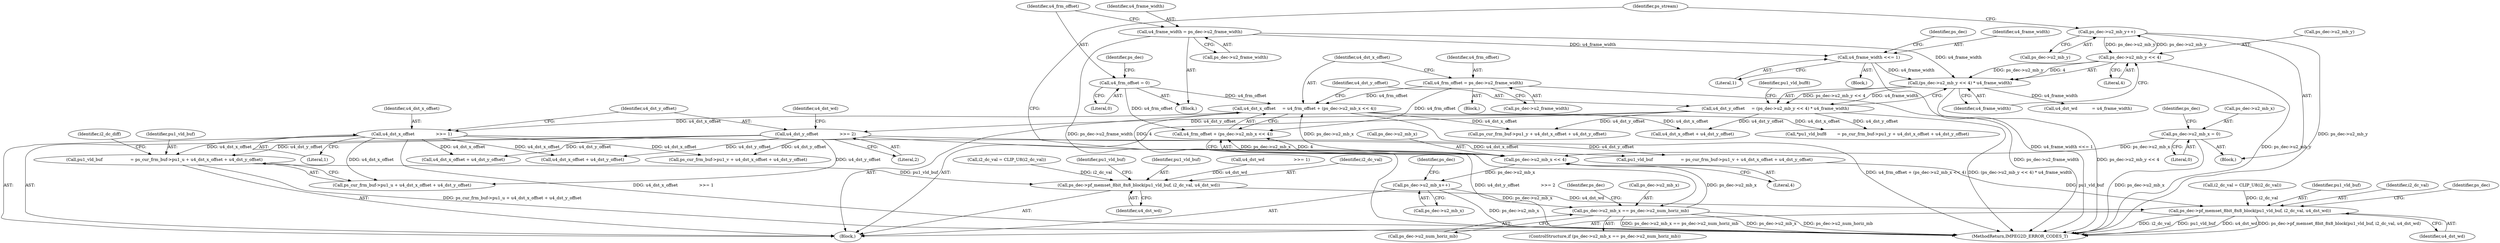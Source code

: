 digraph "0_Android_ffab15eb80630dc799eb410855c93525b75233c3_1@integer" {
"1000301" [label="(Call,pu1_vld_buf                     = ps_cur_frm_buf->pu1_u + u4_dst_x_offset + u4_dst_y_offset)"];
"1000292" [label="(Call,u4_dst_x_offset                >>= 1)"];
"1000172" [label="(Call,u4_dst_x_offset     = u4_frm_offset + (ps_dec->u2_mb_x << 4))"];
"1000140" [label="(Call,u4_frm_offset = 0)"];
"1000160" [label="(Call,u4_frm_offset = ps_dec->u2_frame_width)"];
"1000176" [label="(Call,ps_dec->u2_mb_x << 4)"];
"1000408" [label="(Call,ps_dec->u2_mb_x = 0)"];
"1000400" [label="(Call,ps_dec->u2_mb_x == ps_dec->u2_num_horiz_mb)"];
"1000379" [label="(Call,ps_dec->u2_mb_x++)"];
"1000295" [label="(Call,u4_dst_y_offset                >>= 2)"];
"1000182" [label="(Call,u4_dst_y_offset     = (ps_dec->u2_mb_y << 4) * u4_frame_width)"];
"1000184" [label="(Call,(ps_dec->u2_mb_y << 4) * u4_frame_width)"];
"1000185" [label="(Call,ps_dec->u2_mb_y << 4)"];
"1000413" [label="(Call,ps_dec->u2_mb_y++)"];
"1000150" [label="(Call,u4_frame_width <<= 1)"];
"1000134" [label="(Call,u4_frame_width = ps_dec->u2_frame_width)"];
"1000334" [label="(Call,ps_dec->pf_memset_8bit_8x8_block(pu1_vld_buf, i2_dc_val, u4_dst_wd))"];
"1000371" [label="(Call,ps_dec->pf_memset_8bit_8x8_block(pu1_vld_buf, i2_dc_val, u4_dst_wd))"];
"1000136" [label="(Call,ps_dec->u2_frame_width)"];
"1000183" [label="(Identifier,u4_dst_y_offset)"];
"1000438" [label="(MethodReturn,IMPEG2D_ERROR_CODES_T)"];
"1000339" [label="(Identifier,pu1_vld_buf)"];
"1000408" [label="(Call,ps_dec->u2_mb_x = 0)"];
"1000174" [label="(Call,u4_frm_offset + (ps_dec->u2_mb_x << 4))"];
"1000193" [label="(Identifier,pu1_vld_buf8)"];
"1000186" [label="(Call,ps_dec->u2_mb_y)"];
"1000335" [label="(Identifier,pu1_vld_buf)"];
"1000142" [label="(Literal,0)"];
"1000372" [label="(Identifier,pu1_vld_buf)"];
"1000292" [label="(Call,u4_dst_x_offset                >>= 1)"];
"1000296" [label="(Identifier,u4_dst_y_offset)"];
"1000176" [label="(Call,ps_dec->u2_mb_x << 4)"];
"1000173" [label="(Identifier,u4_dst_x_offset)"];
"1000344" [label="(Call,u4_dst_x_offset + u4_dst_y_offset)"];
"1000412" [label="(Literal,0)"];
"1000415" [label="(Identifier,ps_dec)"];
"1000418" [label="(Identifier,ps_stream)"];
"1000190" [label="(Identifier,u4_frame_width)"];
"1000298" [label="(Call,u4_dst_wd                      >>= 1)"];
"1000334" [label="(Call,ps_dec->pf_memset_8bit_8x8_block(pu1_vld_buf, i2_dc_val, u4_dst_wd))"];
"1000400" [label="(Call,ps_dec->u2_mb_x == ps_dec->u2_num_horiz_mb)"];
"1000399" [label="(ControlStructure,if (ps_dec->u2_mb_x == ps_dec->u2_num_horiz_mb))"];
"1000134" [label="(Call,u4_frame_width = ps_dec->u2_frame_width)"];
"1000202" [label="(Call,u4_dst_wd           = u4_frame_width)"];
"1000404" [label="(Call,ps_dec->u2_num_horiz_mb)"];
"1000161" [label="(Identifier,u4_frm_offset)"];
"1000180" [label="(Literal,4)"];
"1000149" [label="(Block,)"];
"1000151" [label="(Identifier,u4_frame_width)"];
"1000374" [label="(Identifier,u4_dst_wd)"];
"1000192" [label="(Call,*pu1_vld_buf8        = ps_cur_frm_buf->pu1_y + u4_dst_x_offset + u4_dst_y_offset)"];
"1000159" [label="(Block,)"];
"1000373" [label="(Identifier,i2_dc_val)"];
"1000377" [label="(Identifier,ps_dec)"];
"1000162" [label="(Call,ps_dec->u2_frame_width)"];
"1000297" [label="(Literal,2)"];
"1000409" [label="(Call,ps_dec->u2_mb_x)"];
"1000194" [label="(Call,ps_cur_frm_buf->pu1_y + u4_dst_x_offset + u4_dst_y_offset)"];
"1000172" [label="(Call,u4_dst_x_offset     = u4_frm_offset + (ps_dec->u2_mb_x << 4))"];
"1000379" [label="(Call,ps_dec->u2_mb_x++)"];
"1000185" [label="(Call,ps_dec->u2_mb_y << 4)"];
"1000152" [label="(Literal,1)"];
"1000367" [label="(Call,i2_dc_val = CLIP_U8(i2_dc_val))"];
"1000340" [label="(Call,ps_cur_frm_buf->pu1_v + u4_dst_x_offset + u4_dst_y_offset)"];
"1000410" [label="(Identifier,ps_dec)"];
"1000301" [label="(Call,pu1_vld_buf                     = ps_cur_frm_buf->pu1_u + u4_dst_x_offset + u4_dst_y_offset)"];
"1000198" [label="(Call,u4_dst_x_offset + u4_dst_y_offset)"];
"1000189" [label="(Literal,4)"];
"1000401" [label="(Call,ps_dec->u2_mb_x)"];
"1000166" [label="(Block,)"];
"1000160" [label="(Call,u4_frm_offset = ps_dec->u2_frame_width)"];
"1000184" [label="(Call,(ps_dec->u2_mb_y << 4) * u4_frame_width)"];
"1000338" [label="(Call,pu1_vld_buf                     = ps_cur_frm_buf->pu1_v + u4_dst_x_offset + u4_dst_y_offset)"];
"1000150" [label="(Call,u4_frame_width <<= 1)"];
"1000135" [label="(Identifier,u4_frame_width)"];
"1000294" [label="(Literal,1)"];
"1000146" [label="(Identifier,ps_dec)"];
"1000337" [label="(Identifier,u4_dst_wd)"];
"1000387" [label="(Identifier,ps_dec)"];
"1000293" [label="(Identifier,u4_dst_x_offset)"];
"1000336" [label="(Identifier,i2_dc_val)"];
"1000307" [label="(Call,u4_dst_x_offset + u4_dst_y_offset)"];
"1000177" [label="(Call,ps_dec->u2_mb_x)"];
"1000407" [label="(Block,)"];
"1000413" [label="(Call,ps_dec->u2_mb_y++)"];
"1000115" [label="(Block,)"];
"1000380" [label="(Call,ps_dec->u2_mb_x)"];
"1000182" [label="(Call,u4_dst_y_offset     = (ps_dec->u2_mb_y << 4) * u4_frame_width)"];
"1000303" [label="(Call,ps_cur_frm_buf->pu1_u + u4_dst_x_offset + u4_dst_y_offset)"];
"1000140" [label="(Call,u4_frm_offset = 0)"];
"1000371" [label="(Call,ps_dec->pf_memset_8bit_8x8_block(pu1_vld_buf, i2_dc_val, u4_dst_wd))"];
"1000414" [label="(Call,ps_dec->u2_mb_y)"];
"1000156" [label="(Identifier,ps_dec)"];
"1000299" [label="(Identifier,u4_dst_wd)"];
"1000302" [label="(Identifier,pu1_vld_buf)"];
"1000330" [label="(Call,i2_dc_val = CLIP_U8(i2_dc_val))"];
"1000141" [label="(Identifier,u4_frm_offset)"];
"1000311" [label="(Identifier,i2_dc_diff)"];
"1000295" [label="(Call,u4_dst_y_offset                >>= 2)"];
"1000301" -> "1000166"  [label="AST: "];
"1000301" -> "1000303"  [label="CFG: "];
"1000302" -> "1000301"  [label="AST: "];
"1000303" -> "1000301"  [label="AST: "];
"1000311" -> "1000301"  [label="CFG: "];
"1000301" -> "1000438"  [label="DDG: ps_cur_frm_buf->pu1_u + u4_dst_x_offset + u4_dst_y_offset"];
"1000292" -> "1000301"  [label="DDG: u4_dst_x_offset"];
"1000295" -> "1000301"  [label="DDG: u4_dst_y_offset"];
"1000301" -> "1000334"  [label="DDG: pu1_vld_buf"];
"1000292" -> "1000166"  [label="AST: "];
"1000292" -> "1000294"  [label="CFG: "];
"1000293" -> "1000292"  [label="AST: "];
"1000294" -> "1000292"  [label="AST: "];
"1000296" -> "1000292"  [label="CFG: "];
"1000292" -> "1000438"  [label="DDG: u4_dst_x_offset                >>= 1"];
"1000172" -> "1000292"  [label="DDG: u4_dst_x_offset"];
"1000292" -> "1000303"  [label="DDG: u4_dst_x_offset"];
"1000292" -> "1000307"  [label="DDG: u4_dst_x_offset"];
"1000292" -> "1000338"  [label="DDG: u4_dst_x_offset"];
"1000292" -> "1000340"  [label="DDG: u4_dst_x_offset"];
"1000292" -> "1000344"  [label="DDG: u4_dst_x_offset"];
"1000172" -> "1000166"  [label="AST: "];
"1000172" -> "1000174"  [label="CFG: "];
"1000173" -> "1000172"  [label="AST: "];
"1000174" -> "1000172"  [label="AST: "];
"1000183" -> "1000172"  [label="CFG: "];
"1000172" -> "1000438"  [label="DDG: u4_frm_offset + (ps_dec->u2_mb_x << 4)"];
"1000140" -> "1000172"  [label="DDG: u4_frm_offset"];
"1000160" -> "1000172"  [label="DDG: u4_frm_offset"];
"1000176" -> "1000172"  [label="DDG: ps_dec->u2_mb_x"];
"1000176" -> "1000172"  [label="DDG: 4"];
"1000172" -> "1000192"  [label="DDG: u4_dst_x_offset"];
"1000172" -> "1000194"  [label="DDG: u4_dst_x_offset"];
"1000172" -> "1000198"  [label="DDG: u4_dst_x_offset"];
"1000140" -> "1000115"  [label="AST: "];
"1000140" -> "1000142"  [label="CFG: "];
"1000141" -> "1000140"  [label="AST: "];
"1000142" -> "1000140"  [label="AST: "];
"1000146" -> "1000140"  [label="CFG: "];
"1000140" -> "1000174"  [label="DDG: u4_frm_offset"];
"1000160" -> "1000159"  [label="AST: "];
"1000160" -> "1000162"  [label="CFG: "];
"1000161" -> "1000160"  [label="AST: "];
"1000162" -> "1000160"  [label="AST: "];
"1000173" -> "1000160"  [label="CFG: "];
"1000160" -> "1000438"  [label="DDG: ps_dec->u2_frame_width"];
"1000160" -> "1000174"  [label="DDG: u4_frm_offset"];
"1000176" -> "1000174"  [label="AST: "];
"1000176" -> "1000180"  [label="CFG: "];
"1000177" -> "1000176"  [label="AST: "];
"1000180" -> "1000176"  [label="AST: "];
"1000174" -> "1000176"  [label="CFG: "];
"1000176" -> "1000174"  [label="DDG: ps_dec->u2_mb_x"];
"1000176" -> "1000174"  [label="DDG: 4"];
"1000408" -> "1000176"  [label="DDG: ps_dec->u2_mb_x"];
"1000400" -> "1000176"  [label="DDG: ps_dec->u2_mb_x"];
"1000176" -> "1000379"  [label="DDG: ps_dec->u2_mb_x"];
"1000408" -> "1000407"  [label="AST: "];
"1000408" -> "1000412"  [label="CFG: "];
"1000409" -> "1000408"  [label="AST: "];
"1000412" -> "1000408"  [label="AST: "];
"1000415" -> "1000408"  [label="CFG: "];
"1000408" -> "1000438"  [label="DDG: ps_dec->u2_mb_x"];
"1000400" -> "1000399"  [label="AST: "];
"1000400" -> "1000404"  [label="CFG: "];
"1000401" -> "1000400"  [label="AST: "];
"1000404" -> "1000400"  [label="AST: "];
"1000410" -> "1000400"  [label="CFG: "];
"1000418" -> "1000400"  [label="CFG: "];
"1000400" -> "1000438"  [label="DDG: ps_dec->u2_mb_x"];
"1000400" -> "1000438"  [label="DDG: ps_dec->u2_num_horiz_mb"];
"1000400" -> "1000438"  [label="DDG: ps_dec->u2_mb_x == ps_dec->u2_num_horiz_mb"];
"1000379" -> "1000400"  [label="DDG: ps_dec->u2_mb_x"];
"1000379" -> "1000166"  [label="AST: "];
"1000379" -> "1000380"  [label="CFG: "];
"1000380" -> "1000379"  [label="AST: "];
"1000387" -> "1000379"  [label="CFG: "];
"1000379" -> "1000438"  [label="DDG: ps_dec->u2_mb_x"];
"1000295" -> "1000166"  [label="AST: "];
"1000295" -> "1000297"  [label="CFG: "];
"1000296" -> "1000295"  [label="AST: "];
"1000297" -> "1000295"  [label="AST: "];
"1000299" -> "1000295"  [label="CFG: "];
"1000295" -> "1000438"  [label="DDG: u4_dst_y_offset                >>= 2"];
"1000182" -> "1000295"  [label="DDG: u4_dst_y_offset"];
"1000295" -> "1000303"  [label="DDG: u4_dst_y_offset"];
"1000295" -> "1000307"  [label="DDG: u4_dst_y_offset"];
"1000295" -> "1000338"  [label="DDG: u4_dst_y_offset"];
"1000295" -> "1000340"  [label="DDG: u4_dst_y_offset"];
"1000295" -> "1000344"  [label="DDG: u4_dst_y_offset"];
"1000182" -> "1000166"  [label="AST: "];
"1000182" -> "1000184"  [label="CFG: "];
"1000183" -> "1000182"  [label="AST: "];
"1000184" -> "1000182"  [label="AST: "];
"1000193" -> "1000182"  [label="CFG: "];
"1000182" -> "1000438"  [label="DDG: (ps_dec->u2_mb_y << 4) * u4_frame_width"];
"1000184" -> "1000182"  [label="DDG: ps_dec->u2_mb_y << 4"];
"1000184" -> "1000182"  [label="DDG: u4_frame_width"];
"1000182" -> "1000192"  [label="DDG: u4_dst_y_offset"];
"1000182" -> "1000194"  [label="DDG: u4_dst_y_offset"];
"1000182" -> "1000198"  [label="DDG: u4_dst_y_offset"];
"1000184" -> "1000190"  [label="CFG: "];
"1000185" -> "1000184"  [label="AST: "];
"1000190" -> "1000184"  [label="AST: "];
"1000184" -> "1000438"  [label="DDG: ps_dec->u2_mb_y << 4"];
"1000185" -> "1000184"  [label="DDG: ps_dec->u2_mb_y"];
"1000185" -> "1000184"  [label="DDG: 4"];
"1000150" -> "1000184"  [label="DDG: u4_frame_width"];
"1000134" -> "1000184"  [label="DDG: u4_frame_width"];
"1000184" -> "1000202"  [label="DDG: u4_frame_width"];
"1000185" -> "1000189"  [label="CFG: "];
"1000186" -> "1000185"  [label="AST: "];
"1000189" -> "1000185"  [label="AST: "];
"1000190" -> "1000185"  [label="CFG: "];
"1000185" -> "1000438"  [label="DDG: ps_dec->u2_mb_y"];
"1000413" -> "1000185"  [label="DDG: ps_dec->u2_mb_y"];
"1000185" -> "1000413"  [label="DDG: ps_dec->u2_mb_y"];
"1000413" -> "1000407"  [label="AST: "];
"1000413" -> "1000414"  [label="CFG: "];
"1000414" -> "1000413"  [label="AST: "];
"1000418" -> "1000413"  [label="CFG: "];
"1000413" -> "1000438"  [label="DDG: ps_dec->u2_mb_y"];
"1000150" -> "1000149"  [label="AST: "];
"1000150" -> "1000152"  [label="CFG: "];
"1000151" -> "1000150"  [label="AST: "];
"1000152" -> "1000150"  [label="AST: "];
"1000156" -> "1000150"  [label="CFG: "];
"1000150" -> "1000438"  [label="DDG: u4_frame_width <<= 1"];
"1000134" -> "1000150"  [label="DDG: u4_frame_width"];
"1000134" -> "1000115"  [label="AST: "];
"1000134" -> "1000136"  [label="CFG: "];
"1000135" -> "1000134"  [label="AST: "];
"1000136" -> "1000134"  [label="AST: "];
"1000141" -> "1000134"  [label="CFG: "];
"1000134" -> "1000438"  [label="DDG: ps_dec->u2_frame_width"];
"1000334" -> "1000166"  [label="AST: "];
"1000334" -> "1000337"  [label="CFG: "];
"1000335" -> "1000334"  [label="AST: "];
"1000336" -> "1000334"  [label="AST: "];
"1000337" -> "1000334"  [label="AST: "];
"1000339" -> "1000334"  [label="CFG: "];
"1000330" -> "1000334"  [label="DDG: i2_dc_val"];
"1000298" -> "1000334"  [label="DDG: u4_dst_wd"];
"1000334" -> "1000371"  [label="DDG: u4_dst_wd"];
"1000371" -> "1000166"  [label="AST: "];
"1000371" -> "1000374"  [label="CFG: "];
"1000372" -> "1000371"  [label="AST: "];
"1000373" -> "1000371"  [label="AST: "];
"1000374" -> "1000371"  [label="AST: "];
"1000377" -> "1000371"  [label="CFG: "];
"1000371" -> "1000438"  [label="DDG: i2_dc_val"];
"1000371" -> "1000438"  [label="DDG: pu1_vld_buf"];
"1000371" -> "1000438"  [label="DDG: u4_dst_wd"];
"1000371" -> "1000438"  [label="DDG: ps_dec->pf_memset_8bit_8x8_block(pu1_vld_buf, i2_dc_val, u4_dst_wd)"];
"1000338" -> "1000371"  [label="DDG: pu1_vld_buf"];
"1000367" -> "1000371"  [label="DDG: i2_dc_val"];
}
